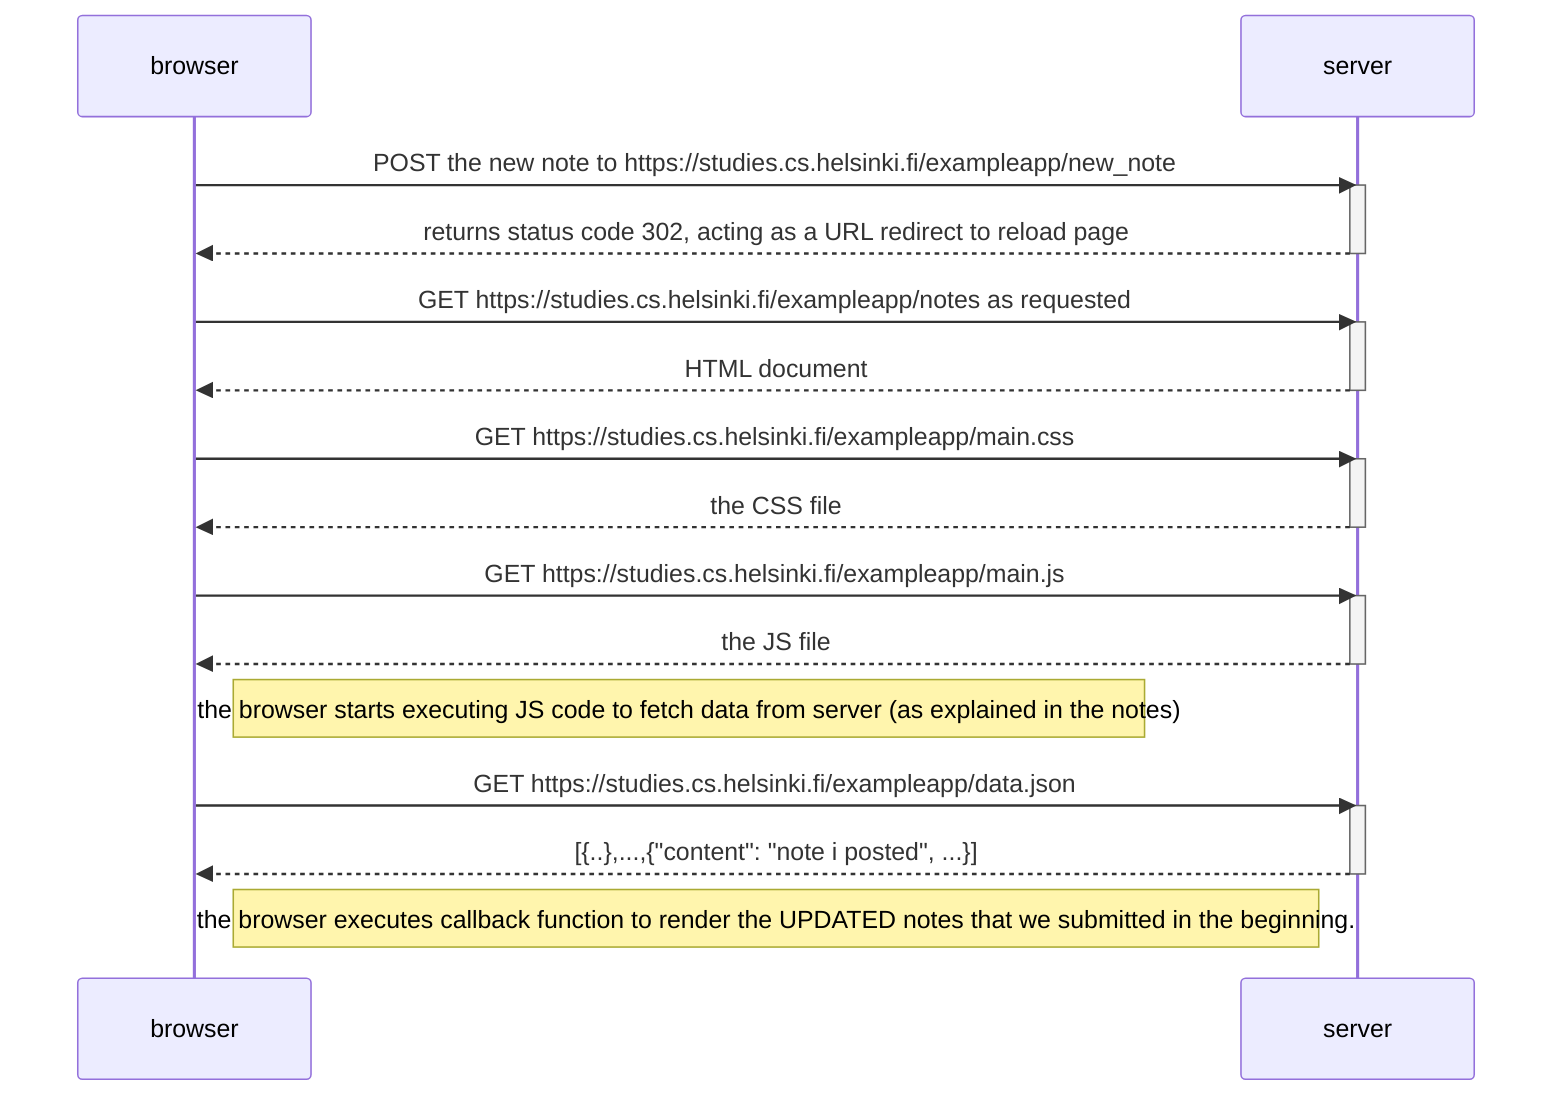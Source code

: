 sequenceDiagram
    participant browser
    participant server

    browser->>server: POST the new note to https://studies.cs.helsinki.fi/exampleapp/new_note
    activate server
    server-->>browser: returns status code 302, acting as a URL redirect to reload page
    deactivate server

    browser->>server: GET https://studies.cs.helsinki.fi/exampleapp/notes as requested
    activate server
    server-->>browser: HTML document
    deactivate server

    browser->>server: GET https://studies.cs.helsinki.fi/exampleapp/main.css
    activate server
    server-->>browser: the CSS file
    deactivate server

    browser->>server: GET https://studies.cs.helsinki.fi/exampleapp/main.js
    activate server
    server-->>browser: the JS file
    deactivate server

    Note right of browser: the browser starts executing JS code to fetch data from server (as explained in the notes)

    browser->>server: GET https://studies.cs.helsinki.fi/exampleapp/data.json
    activate server
    server-->>browser: [{..},...,{"content": "note i posted", ...}]
    deactivate server

    Note right of browser: the browser executes callback function to render the UPDATED notes that we submitted in the beginning.